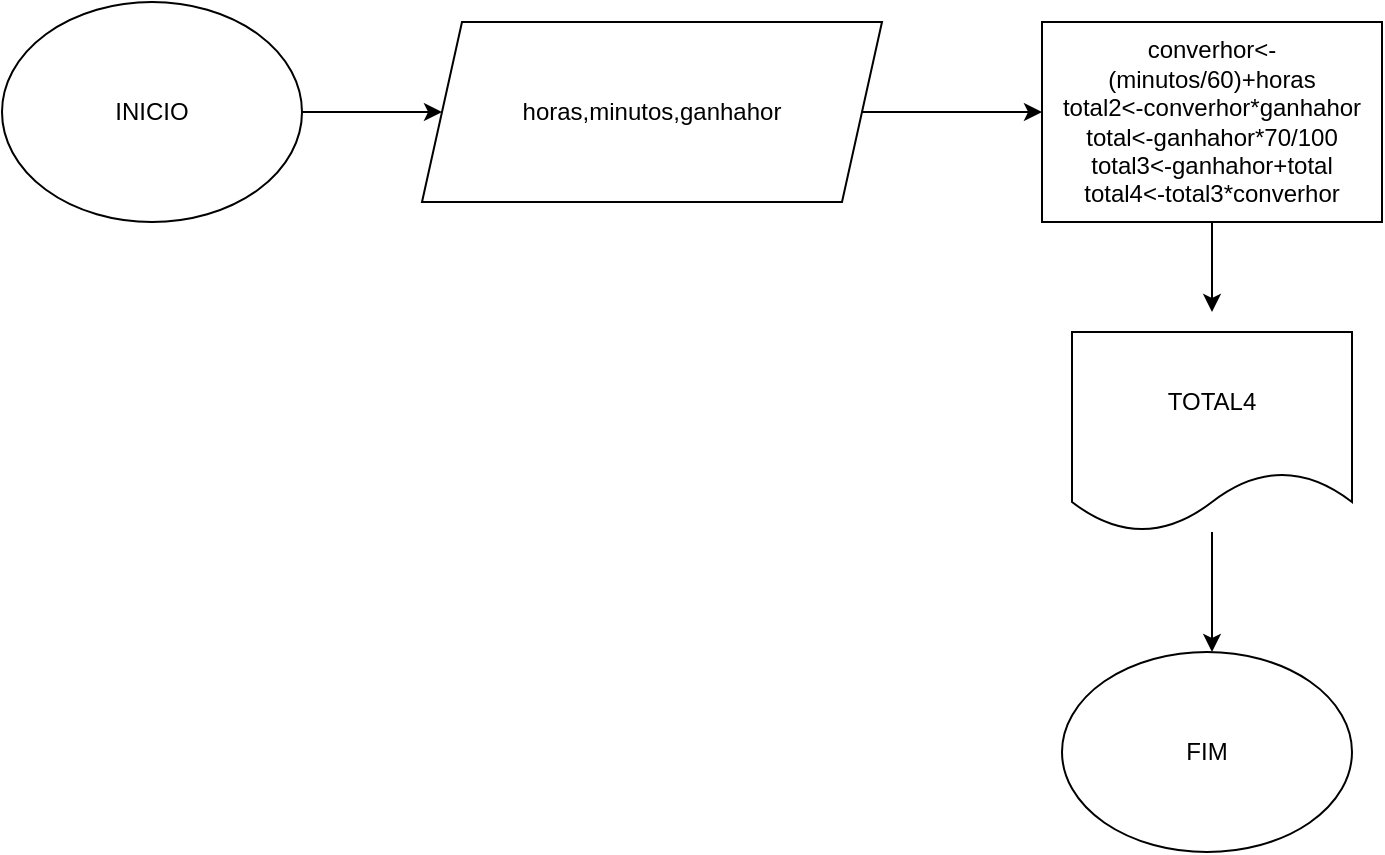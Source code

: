 <mxfile version="18.0.2" type="github"><diagram id="-w47cMgduBEfBzITyAFc" name="Page-1"><mxGraphModel dx="674" dy="922" grid="1" gridSize="10" guides="1" tooltips="1" connect="1" arrows="1" fold="1" page="1" pageScale="1" pageWidth="827" pageHeight="1169" math="0" shadow="0"><root><mxCell id="0"/><mxCell id="1" parent="0"/><mxCell id="67xgWPPif6Ly4EUpe68R-2" style="edgeStyle=orthogonalEdgeStyle;rounded=0;orthogonalLoop=1;jettySize=auto;html=1;" edge="1" parent="1" source="67xgWPPif6Ly4EUpe68R-1" target="67xgWPPif6Ly4EUpe68R-3"><mxGeometry relative="1" as="geometry"><mxPoint x="300" y="140" as="targetPoint"/></mxGeometry></mxCell><mxCell id="67xgWPPif6Ly4EUpe68R-1" value="INICIO" style="ellipse;whiteSpace=wrap;html=1;" vertex="1" parent="1"><mxGeometry x="90" y="85" width="150" height="110" as="geometry"/></mxCell><mxCell id="67xgWPPif6Ly4EUpe68R-5" style="edgeStyle=orthogonalEdgeStyle;rounded=0;orthogonalLoop=1;jettySize=auto;html=1;" edge="1" parent="1" source="67xgWPPif6Ly4EUpe68R-3"><mxGeometry relative="1" as="geometry"><mxPoint x="610" y="140" as="targetPoint"/></mxGeometry></mxCell><mxCell id="67xgWPPif6Ly4EUpe68R-3" value="horas,minutos,ganhahor" style="shape=parallelogram;perimeter=parallelogramPerimeter;whiteSpace=wrap;html=1;fixedSize=1;" vertex="1" parent="1"><mxGeometry x="300" y="95" width="230" height="90" as="geometry"/></mxCell><mxCell id="67xgWPPif6Ly4EUpe68R-6" style="edgeStyle=orthogonalEdgeStyle;rounded=0;orthogonalLoop=1;jettySize=auto;html=1;" edge="1" parent="1" source="67xgWPPif6Ly4EUpe68R-4"><mxGeometry relative="1" as="geometry"><mxPoint x="695.0" y="240" as="targetPoint"/></mxGeometry></mxCell><mxCell id="67xgWPPif6Ly4EUpe68R-4" value="&lt;div&gt;converhor&amp;lt;- (minutos/60)+horas&lt;/div&gt;&lt;div&gt;total2&amp;lt;-converhor*ganhahor&lt;/div&gt;&lt;div&gt;total&amp;lt;-ganhahor*70/100&lt;/div&gt;&lt;div&gt;total3&amp;lt;-ganhahor+total&lt;/div&gt;&lt;div&gt;total4&amp;lt;-total3*converhor&lt;/div&gt;" style="rounded=0;whiteSpace=wrap;html=1;" vertex="1" parent="1"><mxGeometry x="610" y="95" width="170" height="100" as="geometry"/></mxCell><mxCell id="67xgWPPif6Ly4EUpe68R-8" style="edgeStyle=orthogonalEdgeStyle;rounded=0;orthogonalLoop=1;jettySize=auto;html=1;" edge="1" parent="1" source="67xgWPPif6Ly4EUpe68R-7"><mxGeometry relative="1" as="geometry"><mxPoint x="695.0" y="410" as="targetPoint"/></mxGeometry></mxCell><mxCell id="67xgWPPif6Ly4EUpe68R-7" value="TOTAL4" style="shape=document;whiteSpace=wrap;html=1;boundedLbl=1;" vertex="1" parent="1"><mxGeometry x="625" y="250" width="140" height="100" as="geometry"/></mxCell><mxCell id="67xgWPPif6Ly4EUpe68R-9" value="FIM" style="ellipse;whiteSpace=wrap;html=1;" vertex="1" parent="1"><mxGeometry x="620" y="410" width="145" height="100" as="geometry"/></mxCell></root></mxGraphModel></diagram></mxfile>